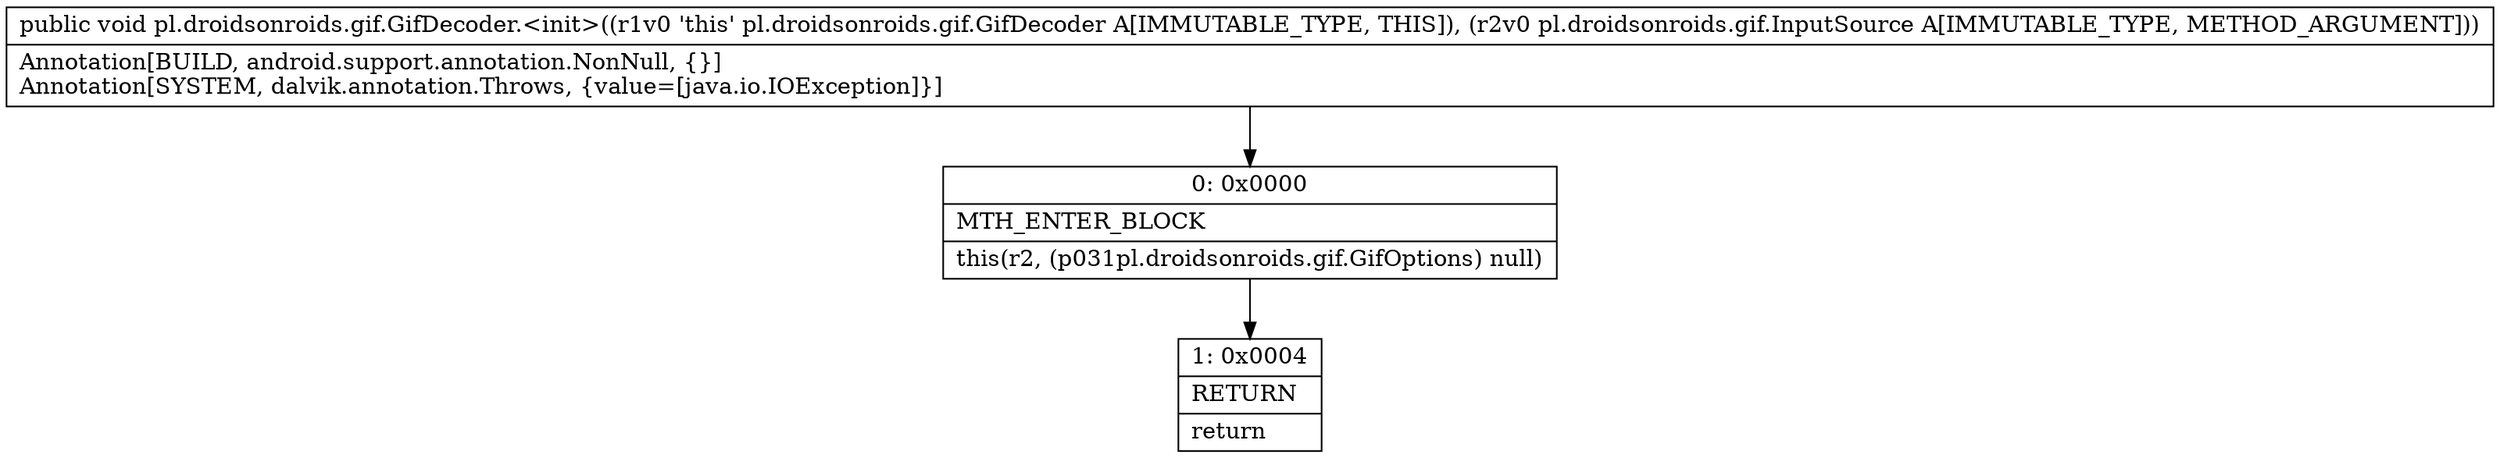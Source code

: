 digraph "CFG forpl.droidsonroids.gif.GifDecoder.\<init\>(Lpl\/droidsonroids\/gif\/InputSource;)V" {
Node_0 [shape=record,label="{0\:\ 0x0000|MTH_ENTER_BLOCK\l|this(r2, (p031pl.droidsonroids.gif.GifOptions) null)\l}"];
Node_1 [shape=record,label="{1\:\ 0x0004|RETURN\l|return\l}"];
MethodNode[shape=record,label="{public void pl.droidsonroids.gif.GifDecoder.\<init\>((r1v0 'this' pl.droidsonroids.gif.GifDecoder A[IMMUTABLE_TYPE, THIS]), (r2v0 pl.droidsonroids.gif.InputSource A[IMMUTABLE_TYPE, METHOD_ARGUMENT]))  | Annotation[BUILD, android.support.annotation.NonNull, \{\}]\lAnnotation[SYSTEM, dalvik.annotation.Throws, \{value=[java.io.IOException]\}]\l}"];
MethodNode -> Node_0;
Node_0 -> Node_1;
}

